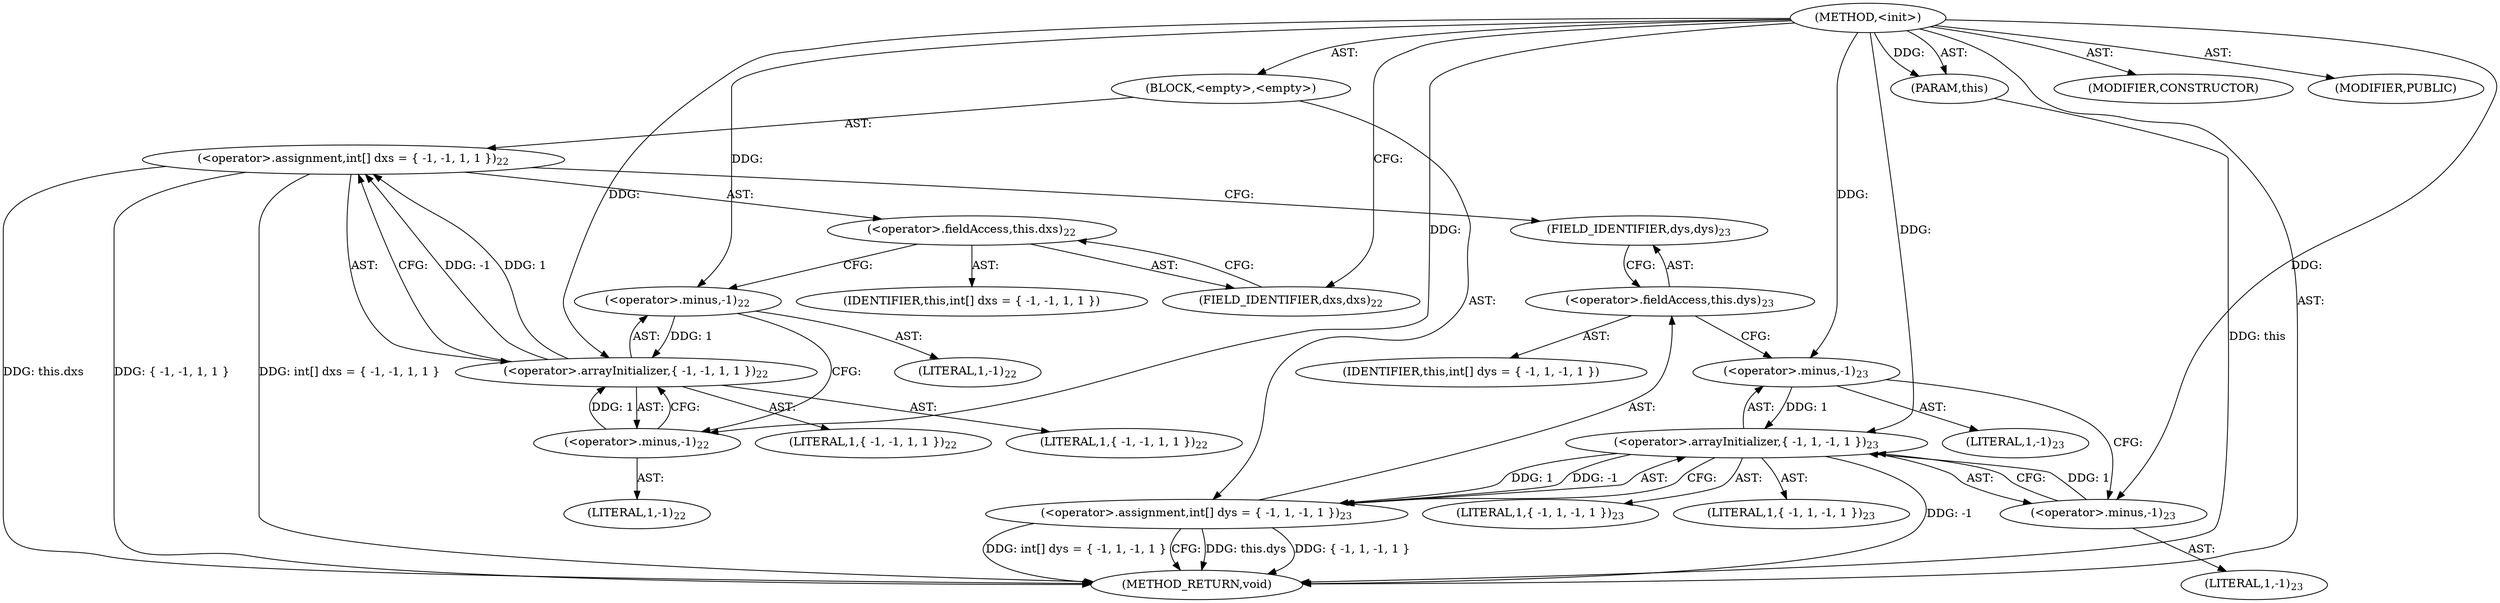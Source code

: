digraph "&lt;init&gt;" {  
"41" [label = <(METHOD,&lt;init&gt;)> ]
"42" [label = <(PARAM,this)> ]
"43" [label = <(BLOCK,&lt;empty&gt;,&lt;empty&gt;)> ]
"44" [label = <(&lt;operator&gt;.assignment,int[] dxs = { -1, -1, 1, 1 })<SUB>22</SUB>> ]
"45" [label = <(&lt;operator&gt;.fieldAccess,this.dxs)<SUB>22</SUB>> ]
"46" [label = <(IDENTIFIER,this,int[] dxs = { -1, -1, 1, 1 })> ]
"47" [label = <(FIELD_IDENTIFIER,dxs,dxs)<SUB>22</SUB>> ]
"48" [label = <(&lt;operator&gt;.arrayInitializer,{ -1, -1, 1, 1 })<SUB>22</SUB>> ]
"49" [label = <(&lt;operator&gt;.minus,-1)<SUB>22</SUB>> ]
"50" [label = <(LITERAL,1,-1)<SUB>22</SUB>> ]
"51" [label = <(&lt;operator&gt;.minus,-1)<SUB>22</SUB>> ]
"52" [label = <(LITERAL,1,-1)<SUB>22</SUB>> ]
"53" [label = <(LITERAL,1,{ -1, -1, 1, 1 })<SUB>22</SUB>> ]
"54" [label = <(LITERAL,1,{ -1, -1, 1, 1 })<SUB>22</SUB>> ]
"55" [label = <(&lt;operator&gt;.assignment,int[] dys = { -1, 1, -1, 1 })<SUB>23</SUB>> ]
"56" [label = <(&lt;operator&gt;.fieldAccess,this.dys)<SUB>23</SUB>> ]
"57" [label = <(IDENTIFIER,this,int[] dys = { -1, 1, -1, 1 })> ]
"58" [label = <(FIELD_IDENTIFIER,dys,dys)<SUB>23</SUB>> ]
"59" [label = <(&lt;operator&gt;.arrayInitializer,{ -1, 1, -1, 1 })<SUB>23</SUB>> ]
"60" [label = <(&lt;operator&gt;.minus,-1)<SUB>23</SUB>> ]
"61" [label = <(LITERAL,1,-1)<SUB>23</SUB>> ]
"62" [label = <(LITERAL,1,{ -1, 1, -1, 1 })<SUB>23</SUB>> ]
"63" [label = <(&lt;operator&gt;.minus,-1)<SUB>23</SUB>> ]
"64" [label = <(LITERAL,1,-1)<SUB>23</SUB>> ]
"65" [label = <(LITERAL,1,{ -1, 1, -1, 1 })<SUB>23</SUB>> ]
"66" [label = <(MODIFIER,CONSTRUCTOR)> ]
"67" [label = <(MODIFIER,PUBLIC)> ]
"68" [label = <(METHOD_RETURN,void)> ]
  "41" -> "42"  [ label = "AST: "] 
  "41" -> "43"  [ label = "AST: "] 
  "41" -> "66"  [ label = "AST: "] 
  "41" -> "67"  [ label = "AST: "] 
  "41" -> "68"  [ label = "AST: "] 
  "43" -> "44"  [ label = "AST: "] 
  "43" -> "55"  [ label = "AST: "] 
  "44" -> "45"  [ label = "AST: "] 
  "44" -> "48"  [ label = "AST: "] 
  "45" -> "46"  [ label = "AST: "] 
  "45" -> "47"  [ label = "AST: "] 
  "48" -> "49"  [ label = "AST: "] 
  "48" -> "51"  [ label = "AST: "] 
  "48" -> "53"  [ label = "AST: "] 
  "48" -> "54"  [ label = "AST: "] 
  "49" -> "50"  [ label = "AST: "] 
  "51" -> "52"  [ label = "AST: "] 
  "55" -> "56"  [ label = "AST: "] 
  "55" -> "59"  [ label = "AST: "] 
  "56" -> "57"  [ label = "AST: "] 
  "56" -> "58"  [ label = "AST: "] 
  "59" -> "60"  [ label = "AST: "] 
  "59" -> "62"  [ label = "AST: "] 
  "59" -> "63"  [ label = "AST: "] 
  "59" -> "65"  [ label = "AST: "] 
  "60" -> "61"  [ label = "AST: "] 
  "63" -> "64"  [ label = "AST: "] 
  "44" -> "58"  [ label = "CFG: "] 
  "55" -> "68"  [ label = "CFG: "] 
  "45" -> "49"  [ label = "CFG: "] 
  "48" -> "44"  [ label = "CFG: "] 
  "56" -> "60"  [ label = "CFG: "] 
  "59" -> "55"  [ label = "CFG: "] 
  "47" -> "45"  [ label = "CFG: "] 
  "49" -> "51"  [ label = "CFG: "] 
  "51" -> "48"  [ label = "CFG: "] 
  "58" -> "56"  [ label = "CFG: "] 
  "60" -> "63"  [ label = "CFG: "] 
  "63" -> "59"  [ label = "CFG: "] 
  "41" -> "47"  [ label = "CFG: "] 
  "42" -> "68"  [ label = "DDG: this"] 
  "44" -> "68"  [ label = "DDG: this.dxs"] 
  "44" -> "68"  [ label = "DDG: { -1, -1, 1, 1 }"] 
  "44" -> "68"  [ label = "DDG: int[] dxs = { -1, -1, 1, 1 }"] 
  "55" -> "68"  [ label = "DDG: this.dys"] 
  "59" -> "68"  [ label = "DDG: -1"] 
  "55" -> "68"  [ label = "DDG: { -1, 1, -1, 1 }"] 
  "55" -> "68"  [ label = "DDG: int[] dys = { -1, 1, -1, 1 }"] 
  "41" -> "42"  [ label = "DDG: "] 
  "48" -> "44"  [ label = "DDG: -1"] 
  "48" -> "44"  [ label = "DDG: 1"] 
  "59" -> "55"  [ label = "DDG: -1"] 
  "59" -> "55"  [ label = "DDG: 1"] 
  "49" -> "48"  [ label = "DDG: 1"] 
  "51" -> "48"  [ label = "DDG: 1"] 
  "41" -> "48"  [ label = "DDG: "] 
  "60" -> "59"  [ label = "DDG: 1"] 
  "41" -> "59"  [ label = "DDG: "] 
  "63" -> "59"  [ label = "DDG: 1"] 
  "41" -> "49"  [ label = "DDG: "] 
  "41" -> "51"  [ label = "DDG: "] 
  "41" -> "60"  [ label = "DDG: "] 
  "41" -> "63"  [ label = "DDG: "] 
}

